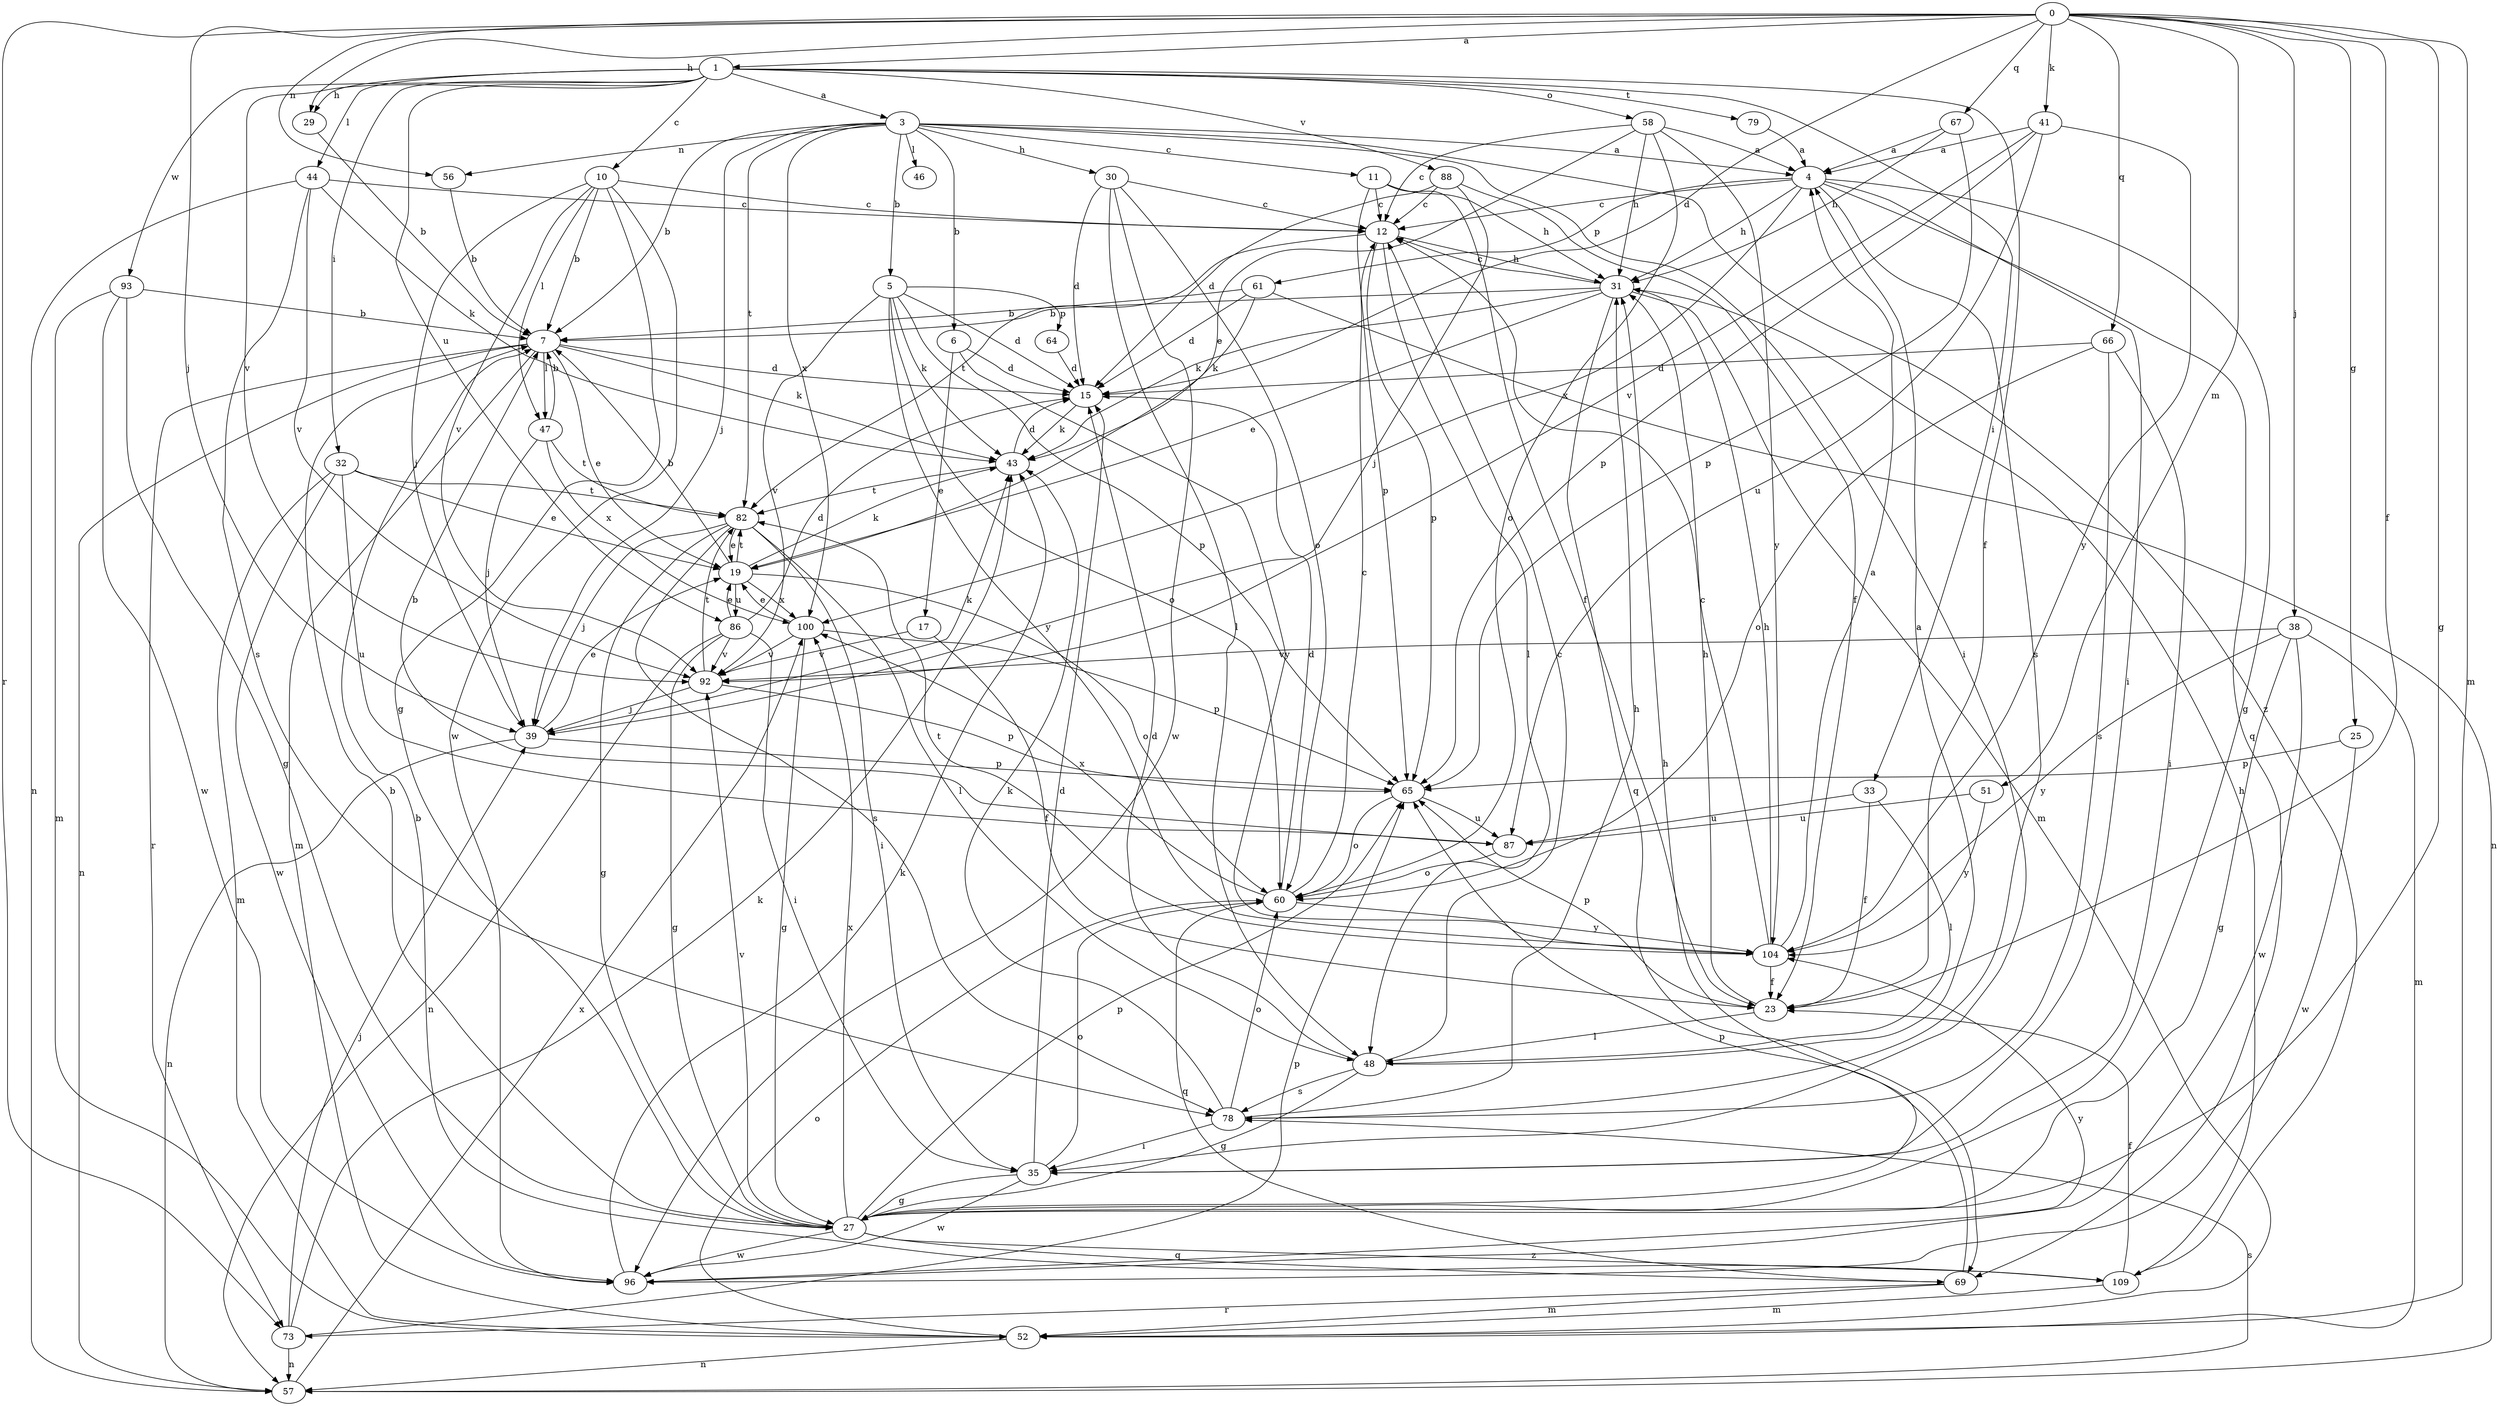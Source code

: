 strict digraph  {
0;
1;
3;
4;
5;
6;
7;
10;
11;
12;
15;
17;
19;
23;
25;
27;
29;
30;
31;
32;
33;
35;
38;
39;
41;
43;
44;
46;
47;
48;
51;
52;
56;
57;
58;
60;
61;
64;
65;
66;
67;
69;
73;
78;
79;
82;
86;
87;
88;
92;
93;
96;
100;
104;
109;
0 -> 1  [label=a];
0 -> 15  [label=d];
0 -> 23  [label=f];
0 -> 25  [label=g];
0 -> 27  [label=g];
0 -> 29  [label=h];
0 -> 38  [label=j];
0 -> 39  [label=j];
0 -> 41  [label=k];
0 -> 51  [label=m];
0 -> 52  [label=m];
0 -> 56  [label=n];
0 -> 66  [label=q];
0 -> 67  [label=q];
0 -> 73  [label=r];
1 -> 3  [label=a];
1 -> 10  [label=c];
1 -> 23  [label=f];
1 -> 29  [label=h];
1 -> 32  [label=i];
1 -> 33  [label=i];
1 -> 44  [label=l];
1 -> 58  [label=o];
1 -> 79  [label=t];
1 -> 86  [label=u];
1 -> 88  [label=v];
1 -> 92  [label=v];
1 -> 93  [label=w];
3 -> 4  [label=a];
3 -> 5  [label=b];
3 -> 6  [label=b];
3 -> 7  [label=b];
3 -> 11  [label=c];
3 -> 30  [label=h];
3 -> 35  [label=i];
3 -> 39  [label=j];
3 -> 46  [label=l];
3 -> 56  [label=n];
3 -> 82  [label=t];
3 -> 100  [label=x];
3 -> 109  [label=z];
4 -> 12  [label=c];
4 -> 27  [label=g];
4 -> 31  [label=h];
4 -> 35  [label=i];
4 -> 61  [label=p];
4 -> 69  [label=q];
4 -> 78  [label=s];
4 -> 100  [label=x];
5 -> 15  [label=d];
5 -> 43  [label=k];
5 -> 60  [label=o];
5 -> 64  [label=p];
5 -> 65  [label=p];
5 -> 92  [label=v];
5 -> 104  [label=y];
6 -> 15  [label=d];
6 -> 17  [label=e];
6 -> 104  [label=y];
7 -> 15  [label=d];
7 -> 19  [label=e];
7 -> 43  [label=k];
7 -> 47  [label=l];
7 -> 52  [label=m];
7 -> 57  [label=n];
7 -> 73  [label=r];
10 -> 7  [label=b];
10 -> 12  [label=c];
10 -> 27  [label=g];
10 -> 39  [label=j];
10 -> 47  [label=l];
10 -> 92  [label=v];
10 -> 96  [label=w];
11 -> 12  [label=c];
11 -> 23  [label=f];
11 -> 31  [label=h];
11 -> 65  [label=p];
12 -> 31  [label=h];
12 -> 48  [label=l];
12 -> 65  [label=p];
12 -> 82  [label=t];
15 -> 43  [label=k];
17 -> 23  [label=f];
17 -> 92  [label=v];
19 -> 7  [label=b];
19 -> 43  [label=k];
19 -> 60  [label=o];
19 -> 82  [label=t];
19 -> 86  [label=u];
19 -> 100  [label=x];
23 -> 31  [label=h];
23 -> 48  [label=l];
23 -> 65  [label=p];
25 -> 65  [label=p];
25 -> 96  [label=w];
27 -> 7  [label=b];
27 -> 31  [label=h];
27 -> 65  [label=p];
27 -> 69  [label=q];
27 -> 92  [label=v];
27 -> 96  [label=w];
27 -> 100  [label=x];
27 -> 109  [label=z];
29 -> 7  [label=b];
30 -> 12  [label=c];
30 -> 15  [label=d];
30 -> 48  [label=l];
30 -> 60  [label=o];
30 -> 96  [label=w];
31 -> 7  [label=b];
31 -> 12  [label=c];
31 -> 19  [label=e];
31 -> 43  [label=k];
31 -> 52  [label=m];
31 -> 69  [label=q];
32 -> 19  [label=e];
32 -> 52  [label=m];
32 -> 82  [label=t];
32 -> 87  [label=u];
32 -> 96  [label=w];
33 -> 23  [label=f];
33 -> 48  [label=l];
33 -> 87  [label=u];
35 -> 15  [label=d];
35 -> 27  [label=g];
35 -> 60  [label=o];
35 -> 96  [label=w];
38 -> 27  [label=g];
38 -> 52  [label=m];
38 -> 92  [label=v];
38 -> 96  [label=w];
38 -> 104  [label=y];
39 -> 19  [label=e];
39 -> 43  [label=k];
39 -> 57  [label=n];
39 -> 65  [label=p];
41 -> 4  [label=a];
41 -> 65  [label=p];
41 -> 87  [label=u];
41 -> 92  [label=v];
41 -> 104  [label=y];
43 -> 15  [label=d];
43 -> 82  [label=t];
44 -> 12  [label=c];
44 -> 43  [label=k];
44 -> 57  [label=n];
44 -> 78  [label=s];
44 -> 92  [label=v];
47 -> 7  [label=b];
47 -> 39  [label=j];
47 -> 82  [label=t];
47 -> 100  [label=x];
48 -> 4  [label=a];
48 -> 12  [label=c];
48 -> 15  [label=d];
48 -> 27  [label=g];
48 -> 78  [label=s];
51 -> 87  [label=u];
51 -> 104  [label=y];
52 -> 57  [label=n];
52 -> 60  [label=o];
56 -> 7  [label=b];
57 -> 78  [label=s];
57 -> 100  [label=x];
58 -> 4  [label=a];
58 -> 12  [label=c];
58 -> 19  [label=e];
58 -> 31  [label=h];
58 -> 60  [label=o];
58 -> 104  [label=y];
60 -> 12  [label=c];
60 -> 15  [label=d];
60 -> 69  [label=q];
60 -> 100  [label=x];
60 -> 104  [label=y];
61 -> 7  [label=b];
61 -> 15  [label=d];
61 -> 43  [label=k];
61 -> 57  [label=n];
64 -> 15  [label=d];
65 -> 60  [label=o];
65 -> 87  [label=u];
66 -> 15  [label=d];
66 -> 35  [label=i];
66 -> 60  [label=o];
66 -> 78  [label=s];
67 -> 4  [label=a];
67 -> 31  [label=h];
67 -> 65  [label=p];
69 -> 52  [label=m];
69 -> 65  [label=p];
69 -> 73  [label=r];
73 -> 39  [label=j];
73 -> 43  [label=k];
73 -> 57  [label=n];
73 -> 65  [label=p];
78 -> 31  [label=h];
78 -> 35  [label=i];
78 -> 43  [label=k];
78 -> 60  [label=o];
79 -> 4  [label=a];
82 -> 19  [label=e];
82 -> 27  [label=g];
82 -> 35  [label=i];
82 -> 39  [label=j];
82 -> 48  [label=l];
82 -> 78  [label=s];
86 -> 15  [label=d];
86 -> 19  [label=e];
86 -> 27  [label=g];
86 -> 35  [label=i];
86 -> 57  [label=n];
86 -> 92  [label=v];
87 -> 7  [label=b];
87 -> 60  [label=o];
88 -> 12  [label=c];
88 -> 15  [label=d];
88 -> 23  [label=f];
88 -> 39  [label=j];
92 -> 39  [label=j];
92 -> 65  [label=p];
92 -> 82  [label=t];
93 -> 7  [label=b];
93 -> 27  [label=g];
93 -> 52  [label=m];
93 -> 96  [label=w];
96 -> 43  [label=k];
96 -> 104  [label=y];
100 -> 19  [label=e];
100 -> 27  [label=g];
100 -> 65  [label=p];
100 -> 92  [label=v];
104 -> 4  [label=a];
104 -> 12  [label=c];
104 -> 23  [label=f];
104 -> 31  [label=h];
104 -> 82  [label=t];
109 -> 7  [label=b];
109 -> 23  [label=f];
109 -> 31  [label=h];
109 -> 52  [label=m];
}
